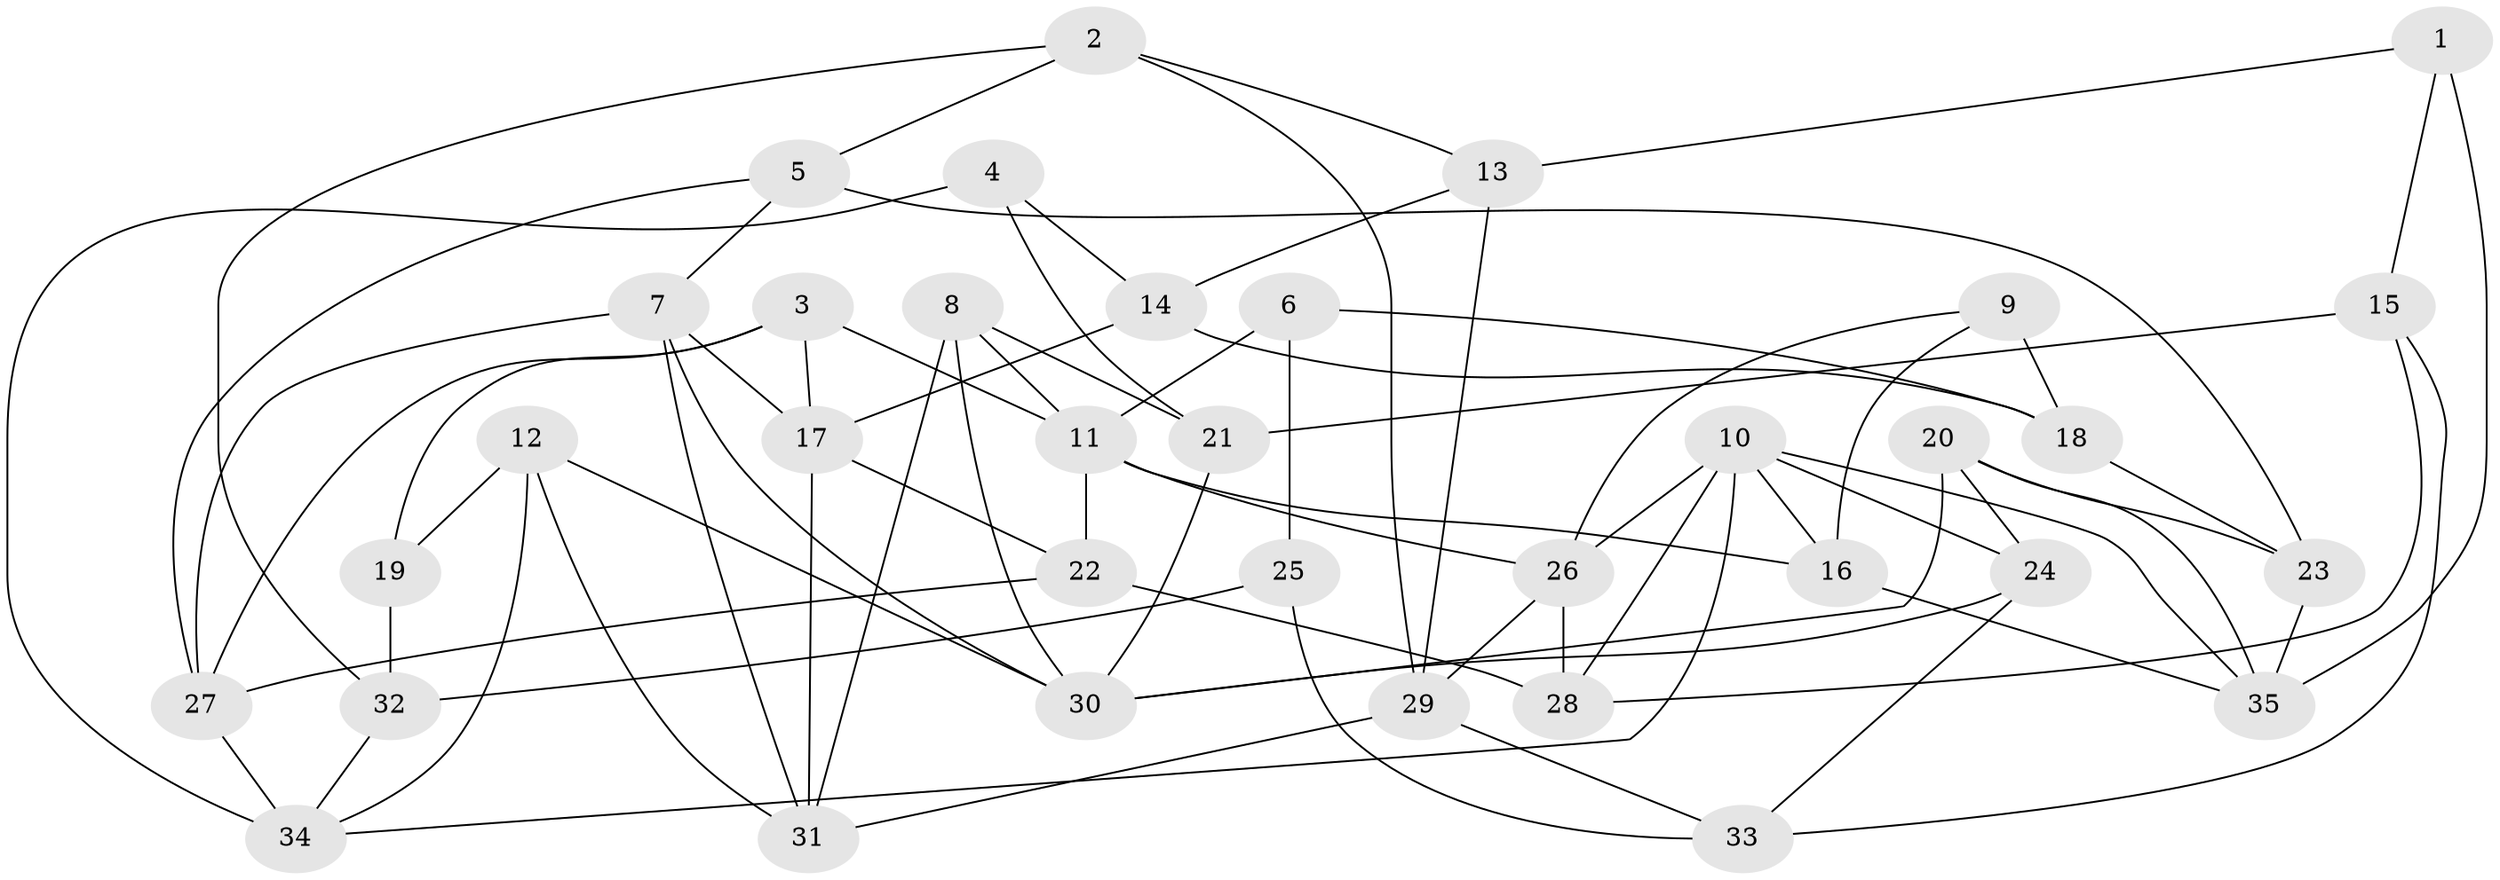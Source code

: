 // original degree distribution, {4: 1.0}
// Generated by graph-tools (version 1.1) at 2025/38/03/04/25 23:38:15]
// undirected, 35 vertices, 74 edges
graph export_dot {
  node [color=gray90,style=filled];
  1;
  2;
  3;
  4;
  5;
  6;
  7;
  8;
  9;
  10;
  11;
  12;
  13;
  14;
  15;
  16;
  17;
  18;
  19;
  20;
  21;
  22;
  23;
  24;
  25;
  26;
  27;
  28;
  29;
  30;
  31;
  32;
  33;
  34;
  35;
  1 -- 13 [weight=1.0];
  1 -- 15 [weight=1.0];
  1 -- 35 [weight=2.0];
  2 -- 5 [weight=1.0];
  2 -- 13 [weight=1.0];
  2 -- 29 [weight=1.0];
  2 -- 32 [weight=1.0];
  3 -- 11 [weight=1.0];
  3 -- 17 [weight=1.0];
  3 -- 19 [weight=1.0];
  3 -- 27 [weight=1.0];
  4 -- 14 [weight=1.0];
  4 -- 21 [weight=1.0];
  4 -- 34 [weight=2.0];
  5 -- 7 [weight=1.0];
  5 -- 23 [weight=1.0];
  5 -- 27 [weight=1.0];
  6 -- 11 [weight=1.0];
  6 -- 18 [weight=2.0];
  6 -- 25 [weight=1.0];
  7 -- 17 [weight=1.0];
  7 -- 27 [weight=2.0];
  7 -- 30 [weight=1.0];
  7 -- 31 [weight=1.0];
  8 -- 11 [weight=1.0];
  8 -- 21 [weight=1.0];
  8 -- 30 [weight=1.0];
  8 -- 31 [weight=1.0];
  9 -- 16 [weight=1.0];
  9 -- 18 [weight=2.0];
  9 -- 26 [weight=1.0];
  10 -- 16 [weight=1.0];
  10 -- 24 [weight=1.0];
  10 -- 26 [weight=1.0];
  10 -- 28 [weight=1.0];
  10 -- 34 [weight=1.0];
  10 -- 35 [weight=1.0];
  11 -- 16 [weight=1.0];
  11 -- 22 [weight=1.0];
  11 -- 26 [weight=1.0];
  12 -- 19 [weight=1.0];
  12 -- 30 [weight=1.0];
  12 -- 31 [weight=1.0];
  12 -- 34 [weight=1.0];
  13 -- 14 [weight=1.0];
  13 -- 29 [weight=1.0];
  14 -- 17 [weight=1.0];
  14 -- 18 [weight=1.0];
  15 -- 21 [weight=1.0];
  15 -- 28 [weight=1.0];
  15 -- 33 [weight=1.0];
  16 -- 35 [weight=1.0];
  17 -- 22 [weight=2.0];
  17 -- 31 [weight=1.0];
  18 -- 23 [weight=1.0];
  19 -- 32 [weight=2.0];
  20 -- 23 [weight=1.0];
  20 -- 24 [weight=1.0];
  20 -- 30 [weight=1.0];
  20 -- 35 [weight=1.0];
  21 -- 30 [weight=1.0];
  22 -- 27 [weight=1.0];
  22 -- 28 [weight=2.0];
  23 -- 35 [weight=1.0];
  24 -- 30 [weight=1.0];
  24 -- 33 [weight=1.0];
  25 -- 32 [weight=2.0];
  25 -- 33 [weight=1.0];
  26 -- 28 [weight=2.0];
  26 -- 29 [weight=1.0];
  27 -- 34 [weight=1.0];
  29 -- 31 [weight=2.0];
  29 -- 33 [weight=1.0];
  32 -- 34 [weight=1.0];
}
